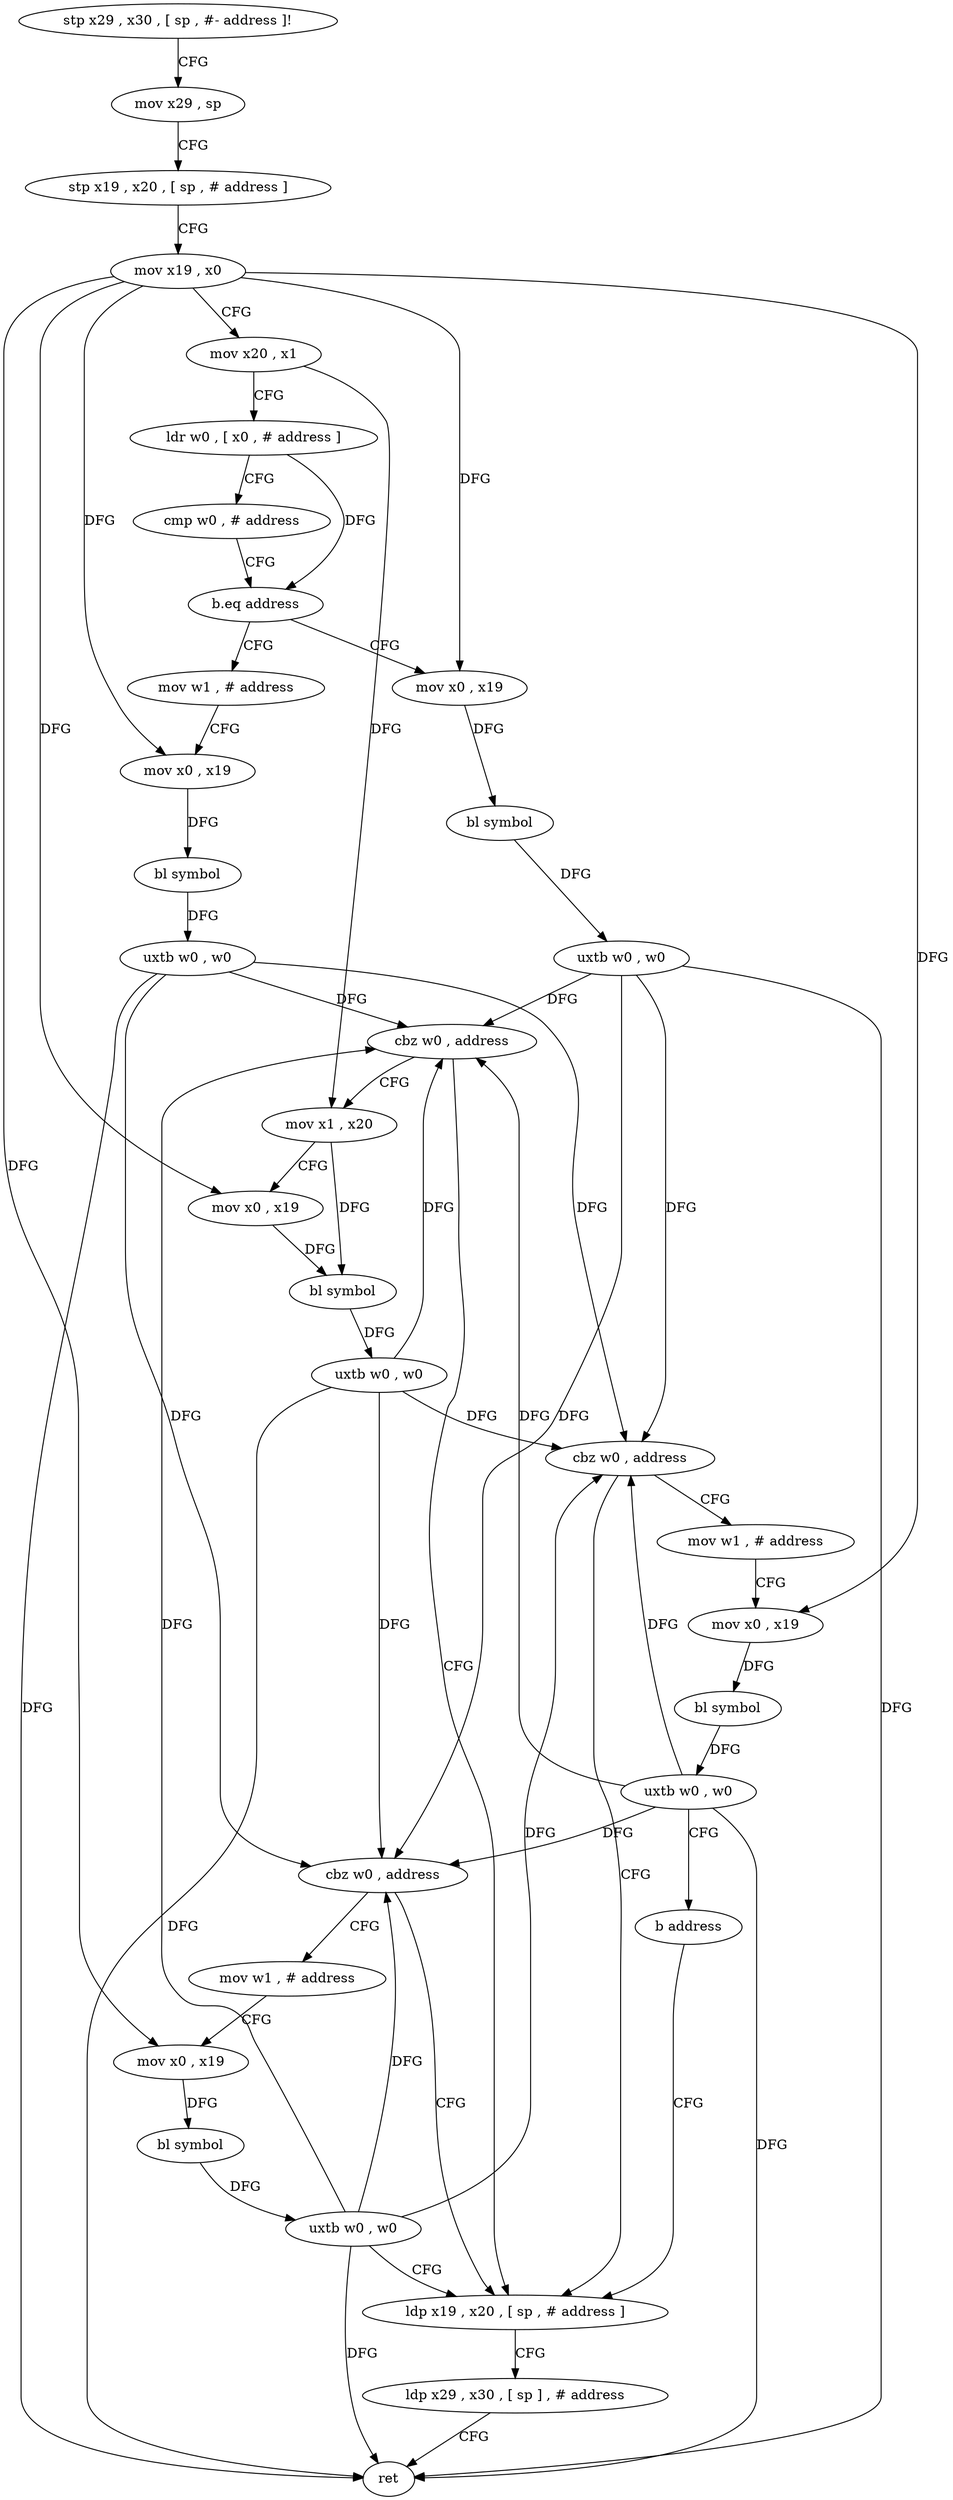 digraph "func" {
"107764" [label = "stp x29 , x30 , [ sp , #- address ]!" ]
"107768" [label = "mov x29 , sp" ]
"107772" [label = "stp x19 , x20 , [ sp , # address ]" ]
"107776" [label = "mov x19 , x0" ]
"107780" [label = "mov x20 , x1" ]
"107784" [label = "ldr w0 , [ x0 , # address ]" ]
"107788" [label = "cmp w0 , # address" ]
"107792" [label = "b.eq address" ]
"107840" [label = "mov w1 , # address" ]
"107796" [label = "mov x0 , x19" ]
"107844" [label = "mov x0 , x19" ]
"107848" [label = "bl symbol" ]
"107852" [label = "uxtb w0 , w0" ]
"107856" [label = "cbz w0 , address" ]
"107828" [label = "ldp x19 , x20 , [ sp , # address ]" ]
"107860" [label = "mov x1 , x20" ]
"107800" [label = "bl symbol" ]
"107804" [label = "uxtb w0 , w0" ]
"107808" [label = "cbz w0 , address" ]
"107812" [label = "mov w1 , # address" ]
"107832" [label = "ldp x29 , x30 , [ sp ] , # address" ]
"107836" [label = "ret" ]
"107864" [label = "mov x0 , x19" ]
"107868" [label = "bl symbol" ]
"107872" [label = "uxtb w0 , w0" ]
"107876" [label = "cbz w0 , address" ]
"107880" [label = "mov w1 , # address" ]
"107816" [label = "mov x0 , x19" ]
"107820" [label = "bl symbol" ]
"107824" [label = "uxtb w0 , w0" ]
"107884" [label = "mov x0 , x19" ]
"107888" [label = "bl symbol" ]
"107892" [label = "uxtb w0 , w0" ]
"107896" [label = "b address" ]
"107764" -> "107768" [ label = "CFG" ]
"107768" -> "107772" [ label = "CFG" ]
"107772" -> "107776" [ label = "CFG" ]
"107776" -> "107780" [ label = "CFG" ]
"107776" -> "107844" [ label = "DFG" ]
"107776" -> "107796" [ label = "DFG" ]
"107776" -> "107864" [ label = "DFG" ]
"107776" -> "107816" [ label = "DFG" ]
"107776" -> "107884" [ label = "DFG" ]
"107780" -> "107784" [ label = "CFG" ]
"107780" -> "107860" [ label = "DFG" ]
"107784" -> "107788" [ label = "CFG" ]
"107784" -> "107792" [ label = "DFG" ]
"107788" -> "107792" [ label = "CFG" ]
"107792" -> "107840" [ label = "CFG" ]
"107792" -> "107796" [ label = "CFG" ]
"107840" -> "107844" [ label = "CFG" ]
"107796" -> "107800" [ label = "DFG" ]
"107844" -> "107848" [ label = "DFG" ]
"107848" -> "107852" [ label = "DFG" ]
"107852" -> "107856" [ label = "DFG" ]
"107852" -> "107808" [ label = "DFG" ]
"107852" -> "107836" [ label = "DFG" ]
"107852" -> "107876" [ label = "DFG" ]
"107856" -> "107828" [ label = "CFG" ]
"107856" -> "107860" [ label = "CFG" ]
"107828" -> "107832" [ label = "CFG" ]
"107860" -> "107864" [ label = "CFG" ]
"107860" -> "107868" [ label = "DFG" ]
"107800" -> "107804" [ label = "DFG" ]
"107804" -> "107808" [ label = "DFG" ]
"107804" -> "107856" [ label = "DFG" ]
"107804" -> "107836" [ label = "DFG" ]
"107804" -> "107876" [ label = "DFG" ]
"107808" -> "107828" [ label = "CFG" ]
"107808" -> "107812" [ label = "CFG" ]
"107812" -> "107816" [ label = "CFG" ]
"107832" -> "107836" [ label = "CFG" ]
"107864" -> "107868" [ label = "DFG" ]
"107868" -> "107872" [ label = "DFG" ]
"107872" -> "107876" [ label = "DFG" ]
"107872" -> "107856" [ label = "DFG" ]
"107872" -> "107808" [ label = "DFG" ]
"107872" -> "107836" [ label = "DFG" ]
"107876" -> "107828" [ label = "CFG" ]
"107876" -> "107880" [ label = "CFG" ]
"107880" -> "107884" [ label = "CFG" ]
"107816" -> "107820" [ label = "DFG" ]
"107820" -> "107824" [ label = "DFG" ]
"107824" -> "107828" [ label = "CFG" ]
"107824" -> "107856" [ label = "DFG" ]
"107824" -> "107808" [ label = "DFG" ]
"107824" -> "107876" [ label = "DFG" ]
"107824" -> "107836" [ label = "DFG" ]
"107884" -> "107888" [ label = "DFG" ]
"107888" -> "107892" [ label = "DFG" ]
"107892" -> "107896" [ label = "CFG" ]
"107892" -> "107856" [ label = "DFG" ]
"107892" -> "107808" [ label = "DFG" ]
"107892" -> "107876" [ label = "DFG" ]
"107892" -> "107836" [ label = "DFG" ]
"107896" -> "107828" [ label = "CFG" ]
}

